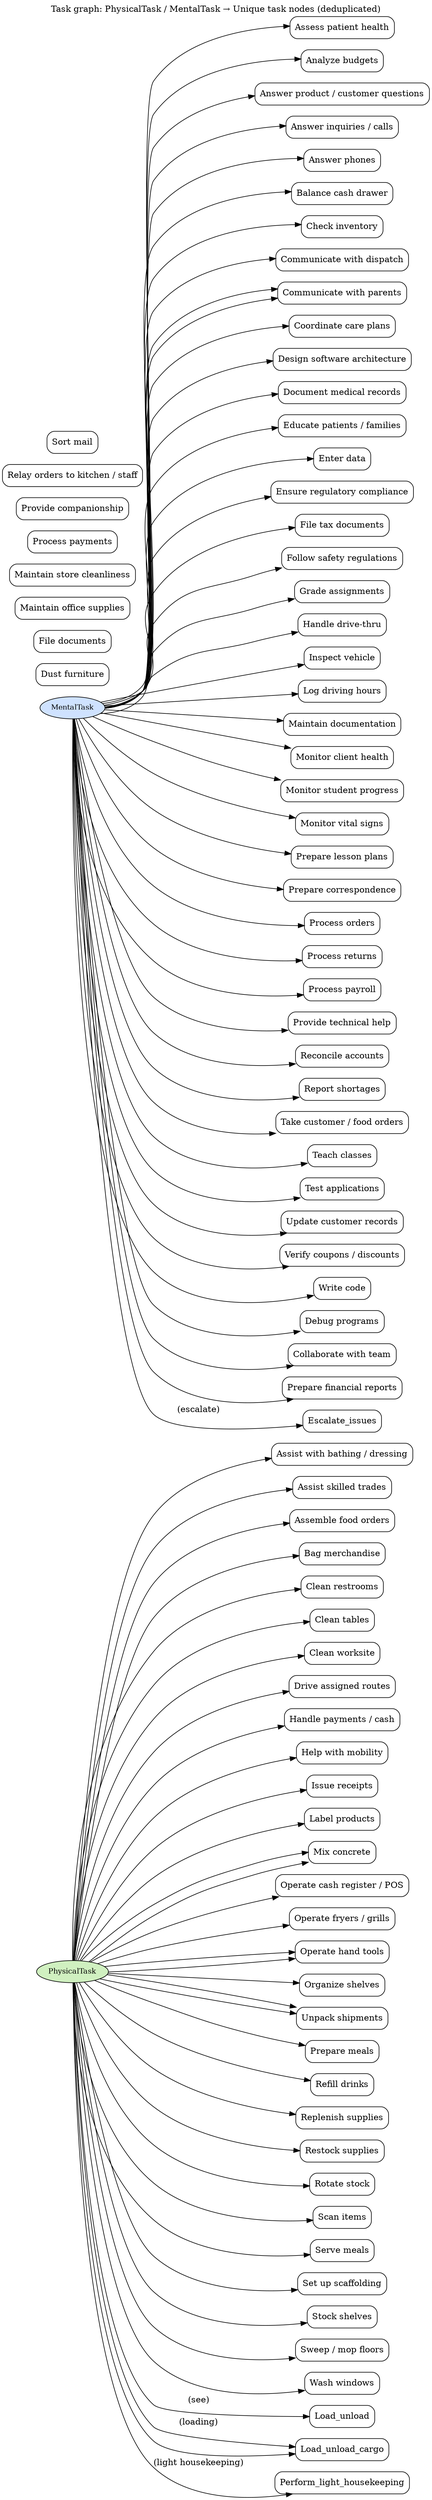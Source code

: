 digraph Tasks {
  rankdir=LR;
  node [shape=box, style=rounded];

  /* Category nodes */
  PhysicalTask [shape=oval, style=filled, fillcolor="#d0f0c0", fontsize=12];
  MentalTask   [shape=oval, style=filled, fillcolor="#cfe2ff", fontsize=12];

  /* Unique task nodes (deduplicated, readable labels) */
  Assess_patient_health           [label="Assess patient health"];
  Assist_with_bathing_dressing    [label="Assist with bathing / dressing"];
  Assist_skilled_trades           [label="Assist skilled trades"];
  Analyze_budgets                 [label="Analyze budgets"];
  Answer_customer_questions       [label="Answer product / customer questions"];
  Answer_inquiries                [label="Answer inquiries / calls"];
  Answer_phones                   [label="Answer phones"];
  Assemble_food_orders            [label="Assemble food orders"];
  Bag_merchandise                 [label="Bag merchandise"];
  Balance_cash_drawer             [label="Balance cash drawer"];
  Check_inventory                 [label="Check inventory"];
  Clean_restrooms                 [label="Clean restrooms"];
  Clean_tables                    [label="Clean tables"];
  Clean_worksite                  [label="Clean worksite"];
  Communicate_with_dispatch       [label="Communicate with dispatch"];
  Communicate_with_parents        [label="Communicate with parents"];
  Coordinate_care_plans           [label="Coordinate care plans"];
  Design_software_architecture    [label="Design software architecture"];
  Document_medical_records        [label="Document medical records"];
  Drive_assigned_routes           [label="Drive assigned routes"];
  Dust_furniture                  [label="Dust furniture"];
  Educate_patients_families       [label="Educate patients / families"];
  Enter_data                      [label="Enter data"];
  Ensure_regulatory_compliance    [label="Ensure regulatory compliance"];
  File_documents                  [label="File documents"];
  File_tax_documents              [label="File tax documents"];
  Follow_safety_regulations       [label="Follow safety regulations"];
  Grade_assignments               [label="Grade assignments"];
  Handle_drive_thru               [label="Handle drive-thru"];
  Handle_payments                 [label="Handle payments / cash"];
  Help_with_mobility              [label="Help with mobility"];
  Inspect_vehicle                 [label="Inspect vehicle"];
  Issue_receipts                  [label="Issue receipts"];
  Label_products                  [label="Label products"];
  Log_driving_hours               [label="Log driving hours"];
  Maintain_documentation          [label="Maintain documentation"];
  Maintain_office_supplies        [label="Maintain office supplies"];
  Maintain_store_cleanliness      [label="Maintain store cleanliness"];
  Mix_concrete                    [label="Mix concrete"];
  Monitor_client_health           [label="Monitor client health"];
  Monitor_student_progress        [label="Monitor student progress"];
  Monitor_vital_signs             [label="Monitor vital signs"];
  Operate_cash_register           [label="Operate cash register / POS"];
  Operate_fryers_grills           [label="Operate fryers / grills"];
  Operate_hand_tools              [label="Operate hand tools"];
  Organize_shelves                [label="Organize shelves"];
  Unpack_shipments                [label="Unpack shipments"];
  Prepare_lesson_plans            [label="Prepare lesson plans"];
  Prepare_meals                   [label="Prepare meals"];
  Prepare_correspondence          [label="Prepare correspondence"];
  Process_orders                  [label="Process orders"];
  Process_payments                [label="Process payments"];
  Process_returns                 [label="Process returns"];
  Process_payroll                 [label="Process payroll"];
  Provide_companionship           [label="Provide companionship"];
  Provide_technical_help          [label="Provide technical help"];
  Relay_orders_to_kitchen         [label="Relay orders to kitchen / staff"];
  Refill_drinks                   [label="Refill drinks"];
  Reconcile_accounts              [label="Reconcile accounts"];
  Report_shortages                [label="Report shortages"];
  Replenish_supplies              [label="Replenish supplies"];
  Restock_supplies                [label="Restock supplies"];
  Rotate_stock                    [label="Rotate stock"];
  Scan_items                      [label="Scan items"];
  Serve_meals                     [label="Serve meals"];
  Set_up_scaffolding              [label="Set up scaffolding"];
  Sort_mail                       [label="Sort mail"];
  Stock_shelves                   [label="Stock shelves"];
  Sweep_mop_floors                [label="Sweep / mop floors"];
  Take_customer_orders            [label="Take customer / food orders"];
  Teach_classes                   [label="Teach classes"];
  Test_applications               [label="Test applications"];
  Update_customer_records         [label="Update customer records"];
  Verify_coupons_discounts        [label="Verify coupons / discounts"];
  Wash_windows                    [label="Wash windows"];
  Write_code                      [label="Write code"];
  Debug_programs                  [label="Debug programs"];
  Collaborate_with_team           [label="Collaborate with team"];
  Prepare_financial_reports       [label="Prepare financial reports"];

  /* Edges from PhysicalTask */
  PhysicalTask -> Operate_fryers_grills;
  PhysicalTask -> Operate_hand_tools;
  PhysicalTask -> Mix_concrete;
  PhysicalTask -> Set_up_scaffolding;
  PhysicalTask -> Load_unload [label="(see)"]; /* placeholder if needed */
  PhysicalTask -> Unpack_shipments;
  PhysicalTask -> Load_unload_cargo [label="(loading)"]; /* optional */
  PhysicalTask -> Scan_items;
  PhysicalTask -> Bag_merchandise;
  PhysicalTask -> Stock_shelves;
  PhysicalTask -> Restock_supplies;
  PhysicalTask -> Replenish_supplies;
  PhysicalTask -> Rotate_stock;
  PhysicalTask -> Label_products;
  PhysicalTask -> Organize_shelves;
  PhysicalTask -> Sweep_mop_floors;
  PhysicalTask -> Clean_restrooms;
  PhysicalTask -> Clean_tables;
  PhysicalTask -> Clean_worksite;
  PhysicalTask -> Wash_windows;
  PhysicalTask -> Assist_with_bathing_dressing;
  PhysicalTask -> Help_with_mobility;
  PhysicalTask -> Prepare_meals;
  PhysicalTask -> Perform_light_housekeeping [label="(light housekeeping)"];
  PhysicalTask -> Serve_meals;
  PhysicalTask -> Refill_drinks;
  PhysicalTask -> Operate_cash_register;
  PhysicalTask -> Handle_payments;
  PhysicalTask -> Issue_receipts;
  PhysicalTask -> Drive_assigned_routes;
  PhysicalTask -> Load_unload_cargo;
  PhysicalTask -> Unpack_shipments;
  PhysicalTask -> Assemble_food_orders;
  PhysicalTask -> Mix_concrete;
  PhysicalTask -> Operate_hand_tools;
  PhysicalTask -> Assist_skilled_trades;

  /* Edges from MentalTask */
  MentalTask -> Answer_customer_questions;
  MentalTask -> Answer_inquiries;
  MentalTask -> Answer_phones;
  MentalTask -> Enter_data;
  MentalTask -> Prepare_correspondence;
  MentalTask -> Process_returns;
  MentalTask -> Balance_cash_drawer;
  MentalTask -> Verify_coupons_discounts;
  MentalTask -> Take_customer_orders;
  MentalTask -> Handle_drive_thru;
  MentalTask -> Check_inventory;
  MentalTask -> Report_shortages;
  MentalTask -> Update_customer_records;
  MentalTask -> Process_orders;
  MentalTask -> Provide_technical_help;
  MentalTask -> Escalate_issues [label="(escalate)"];
  MentalTask -> Coordinate_care_plans;
  MentalTask -> Assess_patient_health;
  MentalTask -> Monitor_client_health;
  MentalTask -> Monitor_vital_signs;
  MentalTask -> Document_medical_records;
  MentalTask -> Educate_patients_families;
  MentalTask -> Prepare_lesson_plans;
  MentalTask -> Teach_classes;
  MentalTask -> Grade_assignments;
  MentalTask -> Monitor_student_progress;
  MentalTask -> Communicate_with_parents;
  MentalTask -> Prepare_financial_reports;
  MentalTask -> Reconcile_accounts;
  MentalTask -> Process_payroll;
  MentalTask -> File_tax_documents;
  MentalTask -> Analyze_budgets;
  MentalTask -> Ensure_regulatory_compliance;
  MentalTask -> Design_software_architecture;
  MentalTask -> Write_code;
  MentalTask -> Debug_programs;
  MentalTask -> Test_applications;
  MentalTask -> Collaborate_with_team;
  MentalTask -> Maintain_documentation;
  MentalTask -> Inspect_vehicle;
  MentalTask -> Log_driving_hours;
  MentalTask -> Follow_safety_regulations;
  MentalTask -> Communicate_with_dispatch;
  MentalTask -> Communicate_with_parents;

  /* Layout hints to keep categories on left */
  { rank = same; PhysicalTask; MentalTask; }

  /* Optional styling notes */
  labelloc="t";
  label="Task graph: PhysicalTask / MentalTask → Unique task nodes (deduplicated)";
}


